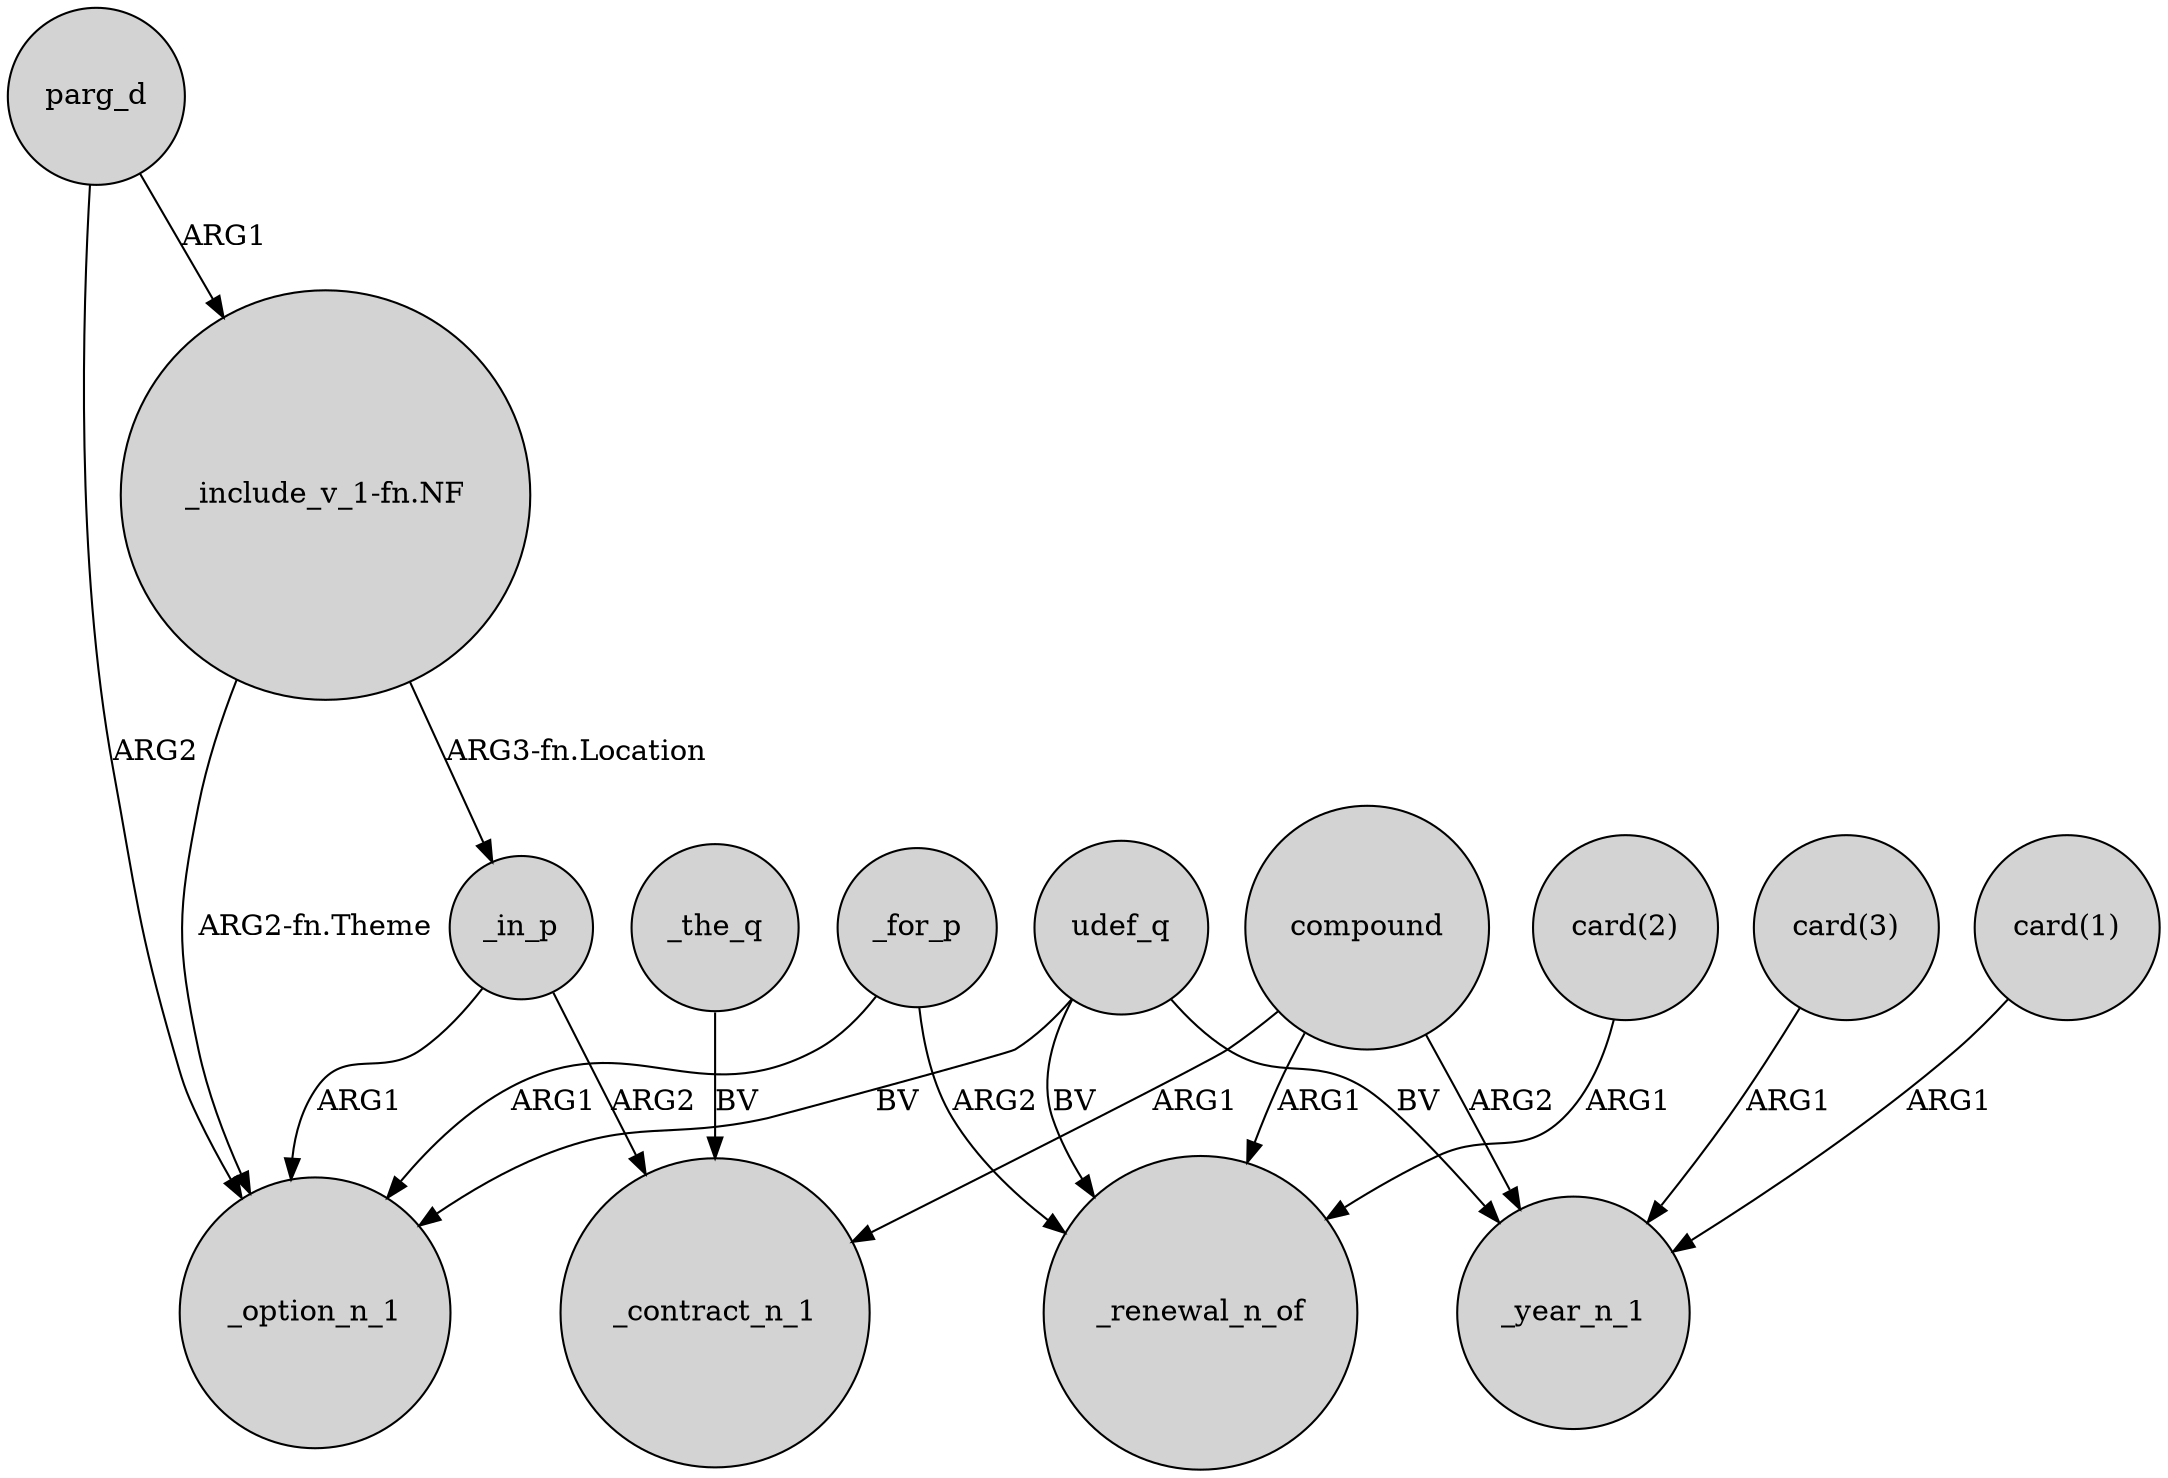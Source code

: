 digraph {
	node [shape=circle style=filled]
	parg_d -> _option_n_1 [label=ARG2]
	"card(1)" -> _year_n_1 [label=ARG1]
	_the_q -> _contract_n_1 [label=BV]
	_in_p -> _option_n_1 [label=ARG1]
	_for_p -> _option_n_1 [label=ARG1]
	udef_q -> _year_n_1 [label=BV]
	"card(2)" -> _renewal_n_of [label=ARG1]
	_for_p -> _renewal_n_of [label=ARG2]
	compound -> _renewal_n_of [label=ARG1]
	compound -> _contract_n_1 [label=ARG1]
	udef_q -> _option_n_1 [label=BV]
	udef_q -> _renewal_n_of [label=BV]
	compound -> _year_n_1 [label=ARG2]
	"card(3)" -> _year_n_1 [label=ARG1]
	parg_d -> "_include_v_1-fn.NF" [label=ARG1]
	_in_p -> _contract_n_1 [label=ARG2]
	"_include_v_1-fn.NF" -> _option_n_1 [label="ARG2-fn.Theme"]
	"_include_v_1-fn.NF" -> _in_p [label="ARG3-fn.Location"]
}
